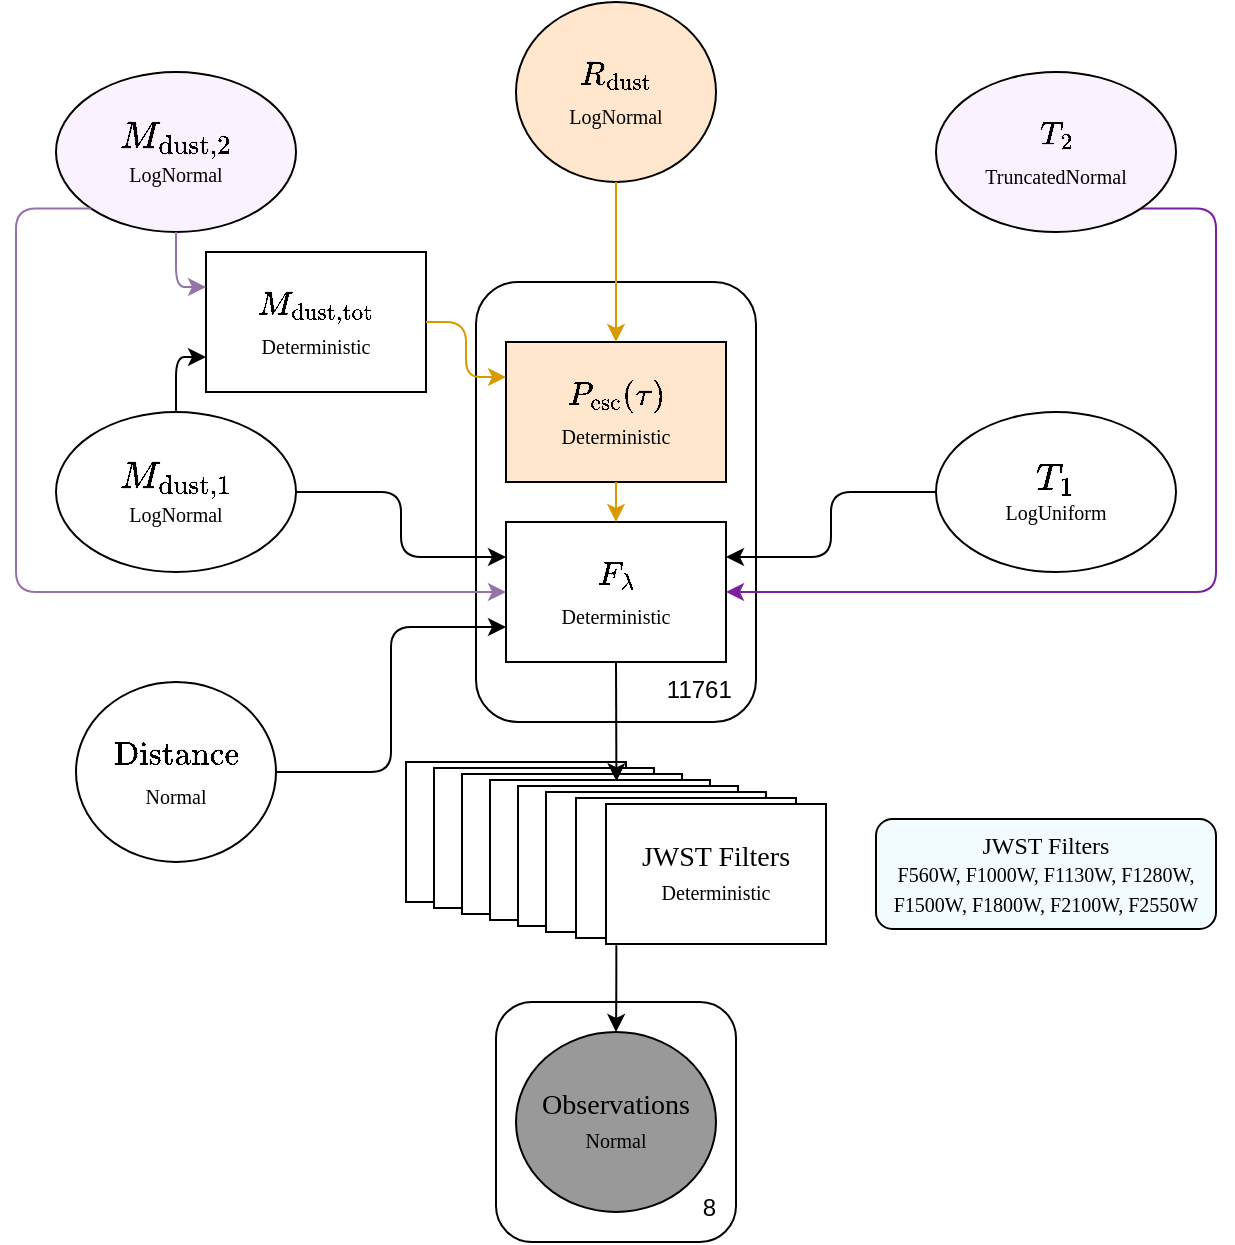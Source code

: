 <mxfile version="20.8.23" type="device"><diagram name="Page-1" id="M0526OCD7tvUKMNhQtrB"><mxGraphModel dx="1035" dy="712" grid="1" gridSize="10" guides="1" tooltips="1" connect="1" arrows="1" fold="1" page="1" pageScale="1" pageWidth="850" pageHeight="1100" math="1" shadow="0"><root><mxCell id="0"/><mxCell id="1" parent="0"/><mxCell id="wkeJNHdrI1YyhsD1_MWi-8" value="&lt;font style=&quot;font-size: 16px;&quot; face=&quot;Times New Roman&quot;&gt;\(\textrm{Distance}\)&lt;br&gt;&lt;font style=&quot;font-size: 10px;&quot;&gt;Normal&lt;/font&gt;&lt;/font&gt;" style="ellipse;whiteSpace=wrap;html=1;rounded=1;" parent="1" vertex="1"><mxGeometry x="170" y="480" width="100" height="90" as="geometry"/></mxCell><mxCell id="wkeJNHdrI1YyhsD1_MWi-14" value="&lt;br&gt;&lt;br&gt;&lt;br&gt;&lt;br&gt;&lt;br&gt;&lt;br&gt;&amp;nbsp; &amp;nbsp; &amp;nbsp; &amp;nbsp; &amp;nbsp; &amp;nbsp; &amp;nbsp; &amp;nbsp; &amp;nbsp; &amp;nbsp;&lt;br&gt;&lt;div style=&quot;text-align: center;&quot;&gt;&lt;br&gt;&lt;/div&gt;&lt;span style=&quot;&quot;&gt;&lt;br&gt;&lt;br&gt;&lt;br&gt;&lt;br&gt;&lt;div style=&quot;text-align: right;&quot;&gt;&amp;nbsp; &amp;nbsp; &amp;nbsp; &amp;nbsp; &amp;nbsp; &amp;nbsp; &amp;nbsp; &amp;nbsp; &amp;nbsp; &amp;nbsp; &amp;nbsp; &amp;nbsp; &amp;nbsp;&lt;/div&gt;&lt;div style=&quot;&quot;&gt;&amp;nbsp; &amp;nbsp; &amp;nbsp; &amp;nbsp; &amp;nbsp; &amp;nbsp; &amp;nbsp; &amp;nbsp; &amp;nbsp; &amp;nbsp; &amp;nbsp; &amp;nbsp; &amp;nbsp;11761&lt;/div&gt;&lt;/span&gt;" style="rounded=1;whiteSpace=wrap;html=1;" parent="1" vertex="1"><mxGeometry x="370" y="280" width="140" height="220" as="geometry"/></mxCell><mxCell id="wkeJNHdrI1YyhsD1_MWi-13" value="&lt;font style=&quot;font-size: 16px;&quot; face=&quot;Times New Roman&quot;&gt;\(P_\textrm{esc}(\tau)\)&lt;br&gt;&lt;font style=&quot;font-size: 10px;&quot;&gt;Deterministic&lt;/font&gt;&lt;/font&gt;" style="rounded=0;whiteSpace=wrap;html=1;strokeColor=#000000;fillColor=#ffe6cc;" parent="1" vertex="1"><mxGeometry x="385" y="310" width="110" height="70" as="geometry"/></mxCell><mxCell id="wkeJNHdrI1YyhsD1_MWi-18" style="edgeStyle=elbowEdgeStyle;orthogonalLoop=1;jettySize=auto;html=1;entryX=0;entryY=0.75;entryDx=0;entryDy=0;" parent="1" source="wkeJNHdrI1YyhsD1_MWi-8" target="v6hNXQwRP-7jXgmDmGET-2" edge="1"><mxGeometry relative="1" as="geometry"/></mxCell><mxCell id="wkeJNHdrI1YyhsD1_MWi-20" value="JWST_f_0&lt;br&gt;~&lt;br&gt;Deterministic" style="rounded=0;whiteSpace=wrap;html=1;" parent="1" vertex="1"><mxGeometry x="335" y="520" width="110" height="70" as="geometry"/></mxCell><mxCell id="wkeJNHdrI1YyhsD1_MWi-21" value="JWST_f_0&lt;br&gt;~&lt;br&gt;Deterministic" style="rounded=0;whiteSpace=wrap;html=1;" parent="1" vertex="1"><mxGeometry x="349" y="523" width="110" height="70" as="geometry"/></mxCell><mxCell id="wkeJNHdrI1YyhsD1_MWi-22" value="JWST_f_0&lt;br&gt;~&lt;br&gt;Deterministic" style="rounded=0;whiteSpace=wrap;html=1;" parent="1" vertex="1"><mxGeometry x="363" y="526" width="110" height="70" as="geometry"/></mxCell><mxCell id="wkeJNHdrI1YyhsD1_MWi-23" value="JWST_f_0&lt;br&gt;~&lt;br&gt;Deterministic" style="rounded=0;whiteSpace=wrap;html=1;" parent="1" vertex="1"><mxGeometry x="377" y="529" width="110" height="70" as="geometry"/></mxCell><mxCell id="wkeJNHdrI1YyhsD1_MWi-24" value="JWST_f_0&lt;br&gt;~&lt;br&gt;Deterministic" style="rounded=0;whiteSpace=wrap;html=1;" parent="1" vertex="1"><mxGeometry x="391" y="532" width="110" height="70" as="geometry"/></mxCell><mxCell id="wkeJNHdrI1YyhsD1_MWi-25" value="JWST_f_0&lt;br&gt;~&lt;br&gt;Deterministic" style="rounded=0;whiteSpace=wrap;html=1;" parent="1" vertex="1"><mxGeometry x="405" y="535" width="110" height="70" as="geometry"/></mxCell><mxCell id="wkeJNHdrI1YyhsD1_MWi-26" value="JWST_f_0&lt;br&gt;~&lt;br&gt;Deterministic" style="rounded=0;whiteSpace=wrap;html=1;" parent="1" vertex="1"><mxGeometry x="420" y="538" width="110" height="70" as="geometry"/></mxCell><mxCell id="wkeJNHdrI1YyhsD1_MWi-27" value="&lt;font style=&quot;font-size: 14px;&quot; face=&quot;Times New Roman&quot;&gt;&lt;font style=&quot;font-size: 14px;&quot;&gt;JWST Filters&lt;/font&gt;&lt;br&gt;&lt;font style=&quot;font-size: 10px;&quot;&gt;Deterministic&lt;/font&gt;&lt;/font&gt;" style="rounded=0;whiteSpace=wrap;html=1;" parent="1" vertex="1"><mxGeometry x="435" y="541" width="110" height="70" as="geometry"/></mxCell><mxCell id="wkeJNHdrI1YyhsD1_MWi-29" style="edgeStyle=orthogonalEdgeStyle;curved=1;orthogonalLoop=1;jettySize=auto;html=1;exitX=0.5;exitY=1;exitDx=0;exitDy=0;entryX=0.575;entryY=0.009;entryDx=0;entryDy=0;entryPerimeter=0;fontSize=9;" parent="1" source="v6hNXQwRP-7jXgmDmGET-2" target="wkeJNHdrI1YyhsD1_MWi-23" edge="1"><mxGeometry relative="1" as="geometry"/></mxCell><mxCell id="wkeJNHdrI1YyhsD1_MWi-30" value="&lt;br&gt;&lt;br&gt;&lt;br&gt;&lt;br&gt;&lt;br&gt;&lt;br&gt;&amp;nbsp; &amp;nbsp; &amp;nbsp; &amp;nbsp; &amp;nbsp; &amp;nbsp; &amp;nbsp; &amp;nbsp; &amp;nbsp; &amp;nbsp; &amp;nbsp; &amp;nbsp; &amp;nbsp; &amp;nbsp; 8" style="rounded=1;whiteSpace=wrap;html=1;" parent="1" vertex="1"><mxGeometry x="380" y="640" width="120" height="120" as="geometry"/></mxCell><mxCell id="wkeJNHdrI1YyhsD1_MWi-36" style="edgeStyle=orthogonalEdgeStyle;curved=1;orthogonalLoop=1;jettySize=auto;html=1;exitX=0.047;exitY=1.009;exitDx=0;exitDy=0;entryX=0.5;entryY=0;entryDx=0;entryDy=0;fontSize=9;exitPerimeter=0;" parent="1" source="wkeJNHdrI1YyhsD1_MWi-27" target="wkeJNHdrI1YyhsD1_MWi-32" edge="1"><mxGeometry relative="1" as="geometry"/></mxCell><mxCell id="wkeJNHdrI1YyhsD1_MWi-32" value="&lt;font style=&quot;font-size: 14px;&quot; face=&quot;Times New Roman&quot; color=&quot;#000000&quot;&gt;Observations&lt;br&gt;&lt;font style=&quot;font-size: 10px;&quot;&gt;Normal&lt;/font&gt;&lt;/font&gt;" style="ellipse;whiteSpace=wrap;html=1;rounded=1;fillColor=#999999;fontColor=#333333;strokeColor=#000000;" parent="1" vertex="1"><mxGeometry x="390" y="655" width="100" height="90" as="geometry"/></mxCell><mxCell id="wkeJNHdrI1YyhsD1_MWi-38" value="JWST Filters&lt;br&gt;&lt;font style=&quot;font-size: 10px;&quot;&gt;F560W, F1000W, F1130W, F1280W, F1500W, F1800W, F2100W, F2550W&lt;/font&gt;" style="text;html=1;align=center;verticalAlign=middle;whiteSpace=wrap;rounded=1;fontSize=12;fontFamily=Times New Roman;fillColor=#F2FCFF;strokeColor=default;" parent="1" vertex="1"><mxGeometry x="570" y="548.5" width="170" height="55" as="geometry"/></mxCell><mxCell id="wkeJNHdrI1YyhsD1_MWi-42" value="&lt;font style=&quot;font-size: 16px;&quot; face=&quot;Times New Roman&quot;&gt;\(M_{\textrm{dust,tot}}\)&lt;br style=&quot;border-color: var(--border-color);&quot;&gt;&lt;/font&gt;&lt;font face=&quot;Times New Roman&quot; style=&quot;font-size: 10px;&quot;&gt;Deterministic&lt;/font&gt;&lt;font style=&quot;font-size: 16px;&quot; face=&quot;Times New Roman&quot;&gt;&lt;br&gt;&lt;/font&gt;" style="rounded=0;whiteSpace=wrap;html=1;" parent="1" vertex="1"><mxGeometry x="235" y="265" width="110" height="70" as="geometry"/></mxCell><mxCell id="wkeJNHdrI1YyhsD1_MWi-65" style="edgeStyle=elbowEdgeStyle;orthogonalLoop=1;jettySize=auto;html=1;exitX=1;exitY=1;exitDx=0;exitDy=0;strokeColor=#7b219f;fontFamily=Times New Roman;fontSize=10;fontColor=#000000;entryX=1;entryY=0.5;entryDx=0;entryDy=0;" parent="1" source="wkeJNHdrI1YyhsD1_MWi-51" target="v6hNXQwRP-7jXgmDmGET-2" edge="1"><mxGeometry relative="1" as="geometry"><Array as="points"><mxPoint x="740" y="330"/><mxPoint x="700" y="340"/></Array><mxPoint x="525" y="490" as="targetPoint"/></mxGeometry></mxCell><mxCell id="wkeJNHdrI1YyhsD1_MWi-51" value="&lt;font style=&quot;font-size: 16px;&quot; face=&quot;Times New Roman&quot;&gt;\(T_2\)&lt;br style=&quot;border-color: var(--border-color);&quot;&gt;&lt;font style=&quot;font-size: 10px;&quot;&gt;TruncatedNormal&lt;/font&gt;&lt;/font&gt;" style="ellipse;whiteSpace=wrap;html=1;rounded=1;fillColor=#FAF2FF;" parent="1" vertex="1"><mxGeometry x="600" y="175" width="120" height="80" as="geometry"/></mxCell><mxCell id="wkeJNHdrI1YyhsD1_MWi-53" value="&lt;font style=&quot;font-size: 16px;&quot;&gt;\(M_{\textrm{dust},2}\)&lt;br style=&quot;border-color: var(--border-color); font-family: &amp;quot;Times New Roman&amp;quot;;&quot;&gt;&lt;/font&gt;&lt;font style=&quot;border-color: var(--border-color); font-family: &amp;quot;Times New Roman&amp;quot;; font-size: 10px;&quot;&gt;LogNormal&lt;/font&gt;" style="ellipse;whiteSpace=wrap;html=1;rounded=1;fillColor=#FAF2FF;" parent="1" vertex="1"><mxGeometry x="160" y="175" width="120" height="80" as="geometry"/></mxCell><mxCell id="wkeJNHdrI1YyhsD1_MWi-63" style="edgeStyle=elbowEdgeStyle;orthogonalLoop=1;jettySize=auto;html=1;exitX=0;exitY=0.5;exitDx=0;exitDy=0;entryX=1;entryY=0.25;entryDx=0;entryDy=0;strokeColor=#000000;fontFamily=Times New Roman;fontSize=10;fontColor=#000000;" parent="1" source="wkeJNHdrI1YyhsD1_MWi-55" target="v6hNXQwRP-7jXgmDmGET-2" edge="1"><mxGeometry relative="1" as="geometry"/></mxCell><mxCell id="wkeJNHdrI1YyhsD1_MWi-55" value="&lt;font style=&quot;font-size: 16px;&quot;&gt;\(T_1\)&lt;br style=&quot;border-color: var(--border-color); font-family: &amp;quot;Times New Roman&amp;quot;;&quot;&gt;&lt;/font&gt;&lt;font style=&quot;border-color: var(--border-color); font-family: &amp;quot;Times New Roman&amp;quot;; font-size: 10px;&quot;&gt;LogUniform&lt;/font&gt;" style="ellipse;whiteSpace=wrap;html=1;rounded=1;" parent="1" vertex="1"><mxGeometry x="600" y="345" width="120" height="80" as="geometry"/></mxCell><mxCell id="v6hNXQwRP-7jXgmDmGET-2" value="&lt;font style=&quot;font-size: 16px;&quot; face=&quot;Times New Roman&quot;&gt;\(F_\lambda\)&lt;br&gt;&lt;font style=&quot;font-size: 10px;&quot;&gt;Deterministic&lt;/font&gt;&lt;/font&gt;" style="rounded=0;whiteSpace=wrap;html=1;" parent="1" vertex="1"><mxGeometry x="385" y="400" width="110" height="70" as="geometry"/></mxCell><mxCell id="v6hNXQwRP-7jXgmDmGET-3" value="" style="endArrow=classic;html=1;rounded=0;exitX=0.5;exitY=1;exitDx=0;exitDy=0;strokeColor=#D79B00;" parent="1" source="wkeJNHdrI1YyhsD1_MWi-13" edge="1"><mxGeometry width="50" height="50" relative="1" as="geometry"><mxPoint x="415" y="450" as="sourcePoint"/><mxPoint x="440" y="400" as="targetPoint"/></mxGeometry></mxCell><mxCell id="v6hNXQwRP-7jXgmDmGET-4" value="&lt;font style=&quot;font-size: 16px;&quot; face=&quot;Times New Roman&quot;&gt;\(R_\textrm{dust}\)&lt;br&gt;&lt;font style=&quot;font-size: 10px;&quot;&gt;LogNormal&lt;/font&gt;&lt;/font&gt;" style="ellipse;whiteSpace=wrap;html=1;rounded=1;fillColor=#ffe6cc;strokeColor=#000000;" parent="1" vertex="1"><mxGeometry x="390" y="140" width="100" height="90" as="geometry"/></mxCell><mxCell id="v6hNXQwRP-7jXgmDmGET-8" style="edgeStyle=orthogonalEdgeStyle;curved=1;orthogonalLoop=1;jettySize=auto;html=1;entryX=0.5;entryY=0;entryDx=0;entryDy=0;strokeColor=#D79B00;fontFamily=Times New Roman;fontSize=10;fontColor=#000000;fillColor=#ffe6cc;" parent="1" source="v6hNXQwRP-7jXgmDmGET-4" target="wkeJNHdrI1YyhsD1_MWi-13" edge="1"><mxGeometry relative="1" as="geometry"><mxPoint x="185" y="490" as="sourcePoint"/><mxPoint x="309" y="605" as="targetPoint"/></mxGeometry></mxCell><mxCell id="v6hNXQwRP-7jXgmDmGET-9" style="edgeStyle=elbowEdgeStyle;orthogonalLoop=1;jettySize=auto;html=1;entryX=0;entryY=0.25;entryDx=0;entryDy=0;strokeColor=#D79B00;fontFamily=Times New Roman;fontSize=10;fontColor=#000000;exitX=1;exitY=0.5;exitDx=0;exitDy=0;" parent="1" source="wkeJNHdrI1YyhsD1_MWi-42" target="wkeJNHdrI1YyhsD1_MWi-13" edge="1"><mxGeometry relative="1" as="geometry"><mxPoint x="280" y="300" as="sourcePoint"/><mxPoint x="405" y="230" as="targetPoint"/></mxGeometry></mxCell><mxCell id="wkeJNHdrI1YyhsD1_MWi-54" value="&lt;font style=&quot;font-size: 16px;&quot;&gt;\(M_{\textrm{dust},1}\)&lt;br style=&quot;border-color: var(--border-color); font-family: &amp;quot;Times New Roman&amp;quot;;&quot;&gt;&lt;/font&gt;&lt;font style=&quot;border-color: var(--border-color); font-family: &amp;quot;Times New Roman&amp;quot;; font-size: 10px;&quot;&gt;LogNormal&lt;br&gt;&lt;/font&gt;" style="ellipse;whiteSpace=wrap;html=1;rounded=1;" parent="1" vertex="1"><mxGeometry x="160" y="345" width="120" height="80" as="geometry"/></mxCell><mxCell id="v6hNXQwRP-7jXgmDmGET-16" value="" style="endArrow=classic;html=1;rounded=1;labelBackgroundColor=default;strokeColor=#9673a6;fontFamily=Times New Roman;fontSize=10;fontColor=#000000;shape=connector;entryX=0;entryY=0.25;entryDx=0;entryDy=0;exitX=0.5;exitY=1;exitDx=0;exitDy=0;fillColor=#e1d5e7;edgeStyle=orthogonalEdgeStyle;" parent="1" source="wkeJNHdrI1YyhsD1_MWi-53" target="wkeJNHdrI1YyhsD1_MWi-42" edge="1"><mxGeometry width="50" height="50" relative="1" as="geometry"><mxPoint x="85" y="295" as="sourcePoint"/><mxPoint x="135" y="245" as="targetPoint"/></mxGeometry></mxCell><mxCell id="v6hNXQwRP-7jXgmDmGET-17" value="" style="endArrow=classic;html=1;rounded=1;labelBackgroundColor=default;strokeColor=#000000;fontFamily=Times New Roman;fontSize=10;fontColor=#000000;shape=connector;entryX=0;entryY=0.75;entryDx=0;entryDy=0;exitX=0.5;exitY=0;exitDx=0;exitDy=0;edgeStyle=orthogonalEdgeStyle;" parent="1" source="wkeJNHdrI1YyhsD1_MWi-54" target="wkeJNHdrI1YyhsD1_MWi-42" edge="1"><mxGeometry width="50" height="50" relative="1" as="geometry"><mxPoint x="155" y="230" as="sourcePoint"/><mxPoint x="195" y="310" as="targetPoint"/></mxGeometry></mxCell><mxCell id="v6hNXQwRP-7jXgmDmGET-18" style="edgeStyle=elbowEdgeStyle;orthogonalLoop=1;jettySize=auto;html=1;entryX=0;entryY=0.25;entryDx=0;entryDy=0;exitX=1;exitY=0.5;exitDx=0;exitDy=0;" parent="1" source="wkeJNHdrI1YyhsD1_MWi-54" target="v6hNXQwRP-7jXgmDmGET-2" edge="1"><mxGeometry relative="1" as="geometry"><mxPoint x="207" y="432" as="sourcePoint"/><mxPoint x="377" y="360" as="targetPoint"/></mxGeometry></mxCell><mxCell id="v6hNXQwRP-7jXgmDmGET-19" value="" style="endArrow=classic;html=1;rounded=1;labelBackgroundColor=default;strokeColor=#9673A6;fontFamily=Times New Roman;fontSize=10;fontColor=#000000;shape=connector;entryX=0;entryY=0.5;entryDx=0;entryDy=0;exitX=0;exitY=1;exitDx=0;exitDy=0;fillColor=#e1d5e7;edgeStyle=elbowEdgeStyle;elbow=vertical;" parent="1" source="wkeJNHdrI1YyhsD1_MWi-53" target="v6hNXQwRP-7jXgmDmGET-2" edge="1"><mxGeometry width="50" height="50" relative="1" as="geometry"><mxPoint x="175" y="240" as="sourcePoint"/><mxPoint x="235" y="268" as="targetPoint"/><Array as="points"><mxPoint x="140" y="340"/><mxPoint x="255" y="440"/></Array></mxGeometry></mxCell></root></mxGraphModel></diagram></mxfile>